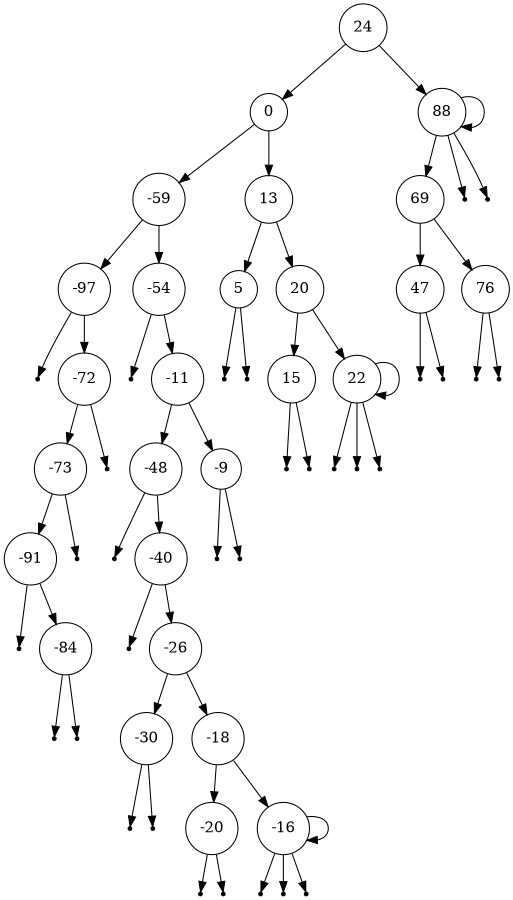 digraph BST {
	graph [ dpi = 300 ];
	node [shape=circle];
	size="6,6";
	24 -> 0;
	24 -> 88;
	0 -> -59;
	0 -> 13;
	-59 -> -97;
	-59 -> -54;
null1 [shape=point];
	-97 -> null1;
	-97 -> -72;
	-72 -> -73;
null2 [shape=point]
	-72 -> null2;
	-73 -> -91;
null3 [shape=point]
	-73 -> null3;
null4 [shape=point];
	-91 -> null4;
	-91 -> -84;
null5 [shape=point];
	-84 -> null5;
null6 [shape=point]
	-84 -> null6;
null7 [shape=point];
	-54 -> null7;
	-54 -> -11;
	-11 -> -48;
	-11 -> -9;
null8 [shape=point];
	-48 -> null8;
	-48 -> -40;
null9 [shape=point];
	-40 -> null9;
	-40 -> -26;
	-26 -> -30;
	-26 -> -18;
null10 [shape=point];
	-30 -> null10;
null11 [shape=point]
	-30 -> null11;
	-18 -> -20;
	-18 -> -16;
null12 [shape=point];
	-20 -> null12;
null13 [shape=point]
	-20 -> null13;
null14 [shape=point];
	-16 -> null14;
	-16 -> -16;
null15 [shape=point];
	-16 -> null15;
null16 [shape=point]
	-16 -> null16;
null17 [shape=point];
	-9 -> null17;
null18 [shape=point]
	-9 -> null18;
	13 -> 5;
	13 -> 20;
null19 [shape=point];
	5 -> null19;
null20 [shape=point]
	5 -> null20;
	20 -> 15;
	20 -> 22;
null21 [shape=point];
	15 -> null21;
null22 [shape=point]
	15 -> null22;
null23 [shape=point];
	22 -> null23;
	22 -> 22;
null24 [shape=point];
	22 -> null24;
null25 [shape=point]
	22 -> null25;
	88 -> 69;
	88 -> 88;
	69 -> 47;
	69 -> 76;
null26 [shape=point];
	47 -> null26;
null27 [shape=point]
	47 -> null27;
null28 [shape=point];
	76 -> null28;
null29 [shape=point]
	76 -> null29;
null30 [shape=point];
	88 -> null30;
null31 [shape=point]
	88 -> null31;
}
